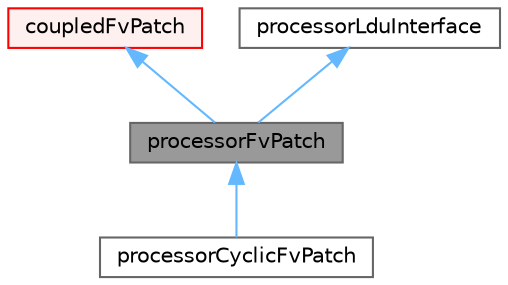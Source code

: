 digraph "processorFvPatch"
{
 // LATEX_PDF_SIZE
  bgcolor="transparent";
  edge [fontname=Helvetica,fontsize=10,labelfontname=Helvetica,labelfontsize=10];
  node [fontname=Helvetica,fontsize=10,shape=box,height=0.2,width=0.4];
  Node1 [id="Node000001",label="processorFvPatch",height=0.2,width=0.4,color="gray40", fillcolor="grey60", style="filled", fontcolor="black",tooltip="Processor patch."];
  Node2 -> Node1 [id="edge1_Node000001_Node000002",dir="back",color="steelblue1",style="solid",tooltip=" "];
  Node2 [id="Node000002",label="coupledFvPatch",height=0.2,width=0.4,color="red", fillcolor="#FFF0F0", style="filled",URL="$classFoam_1_1coupledFvPatch.html",tooltip="An abstract base class for patches that couple regions of the computational domain e...."];
  Node5 -> Node1 [id="edge2_Node000001_Node000005",dir="back",color="steelblue1",style="solid",tooltip=" "];
  Node5 [id="Node000005",label="processorLduInterface",height=0.2,width=0.4,color="gray40", fillcolor="white", style="filled",URL="$classFoam_1_1processorLduInterface.html",tooltip="An abstract base class for processor coupled interfaces."];
  Node1 -> Node6 [id="edge3_Node000001_Node000006",dir="back",color="steelblue1",style="solid",tooltip=" "];
  Node6 [id="Node000006",label="processorCyclicFvPatch",height=0.2,width=0.4,color="gray40", fillcolor="white", style="filled",URL="$classFoam_1_1processorCyclicFvPatch.html",tooltip="Processor patch."];
}
